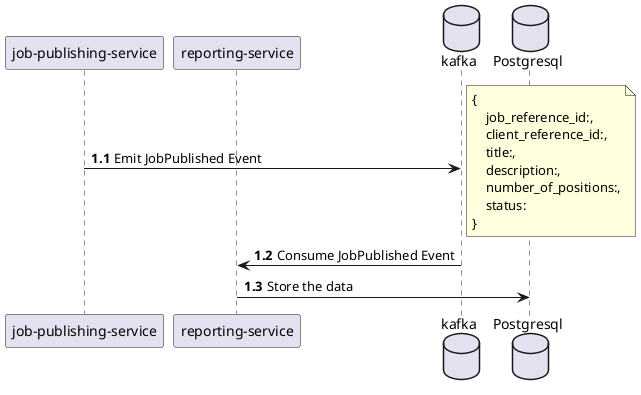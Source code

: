 @startuml
'https://plantuml.com/sequence-diagram

autonumber 1.1

participant "job-publishing-service" as JPS
participant "reporting-service" as RS
database kafka
database Postgresql

JPS -> kafka: Emit JobPublished Event
note right
{
    job_reference_id:,
    client_reference_id:,
    title:,
    description:,
    number_of_positions:,
    status:
}
end note
kafka -> RS: Consume JobPublished Event
RS -> Postgresql: Store the data

@enduml